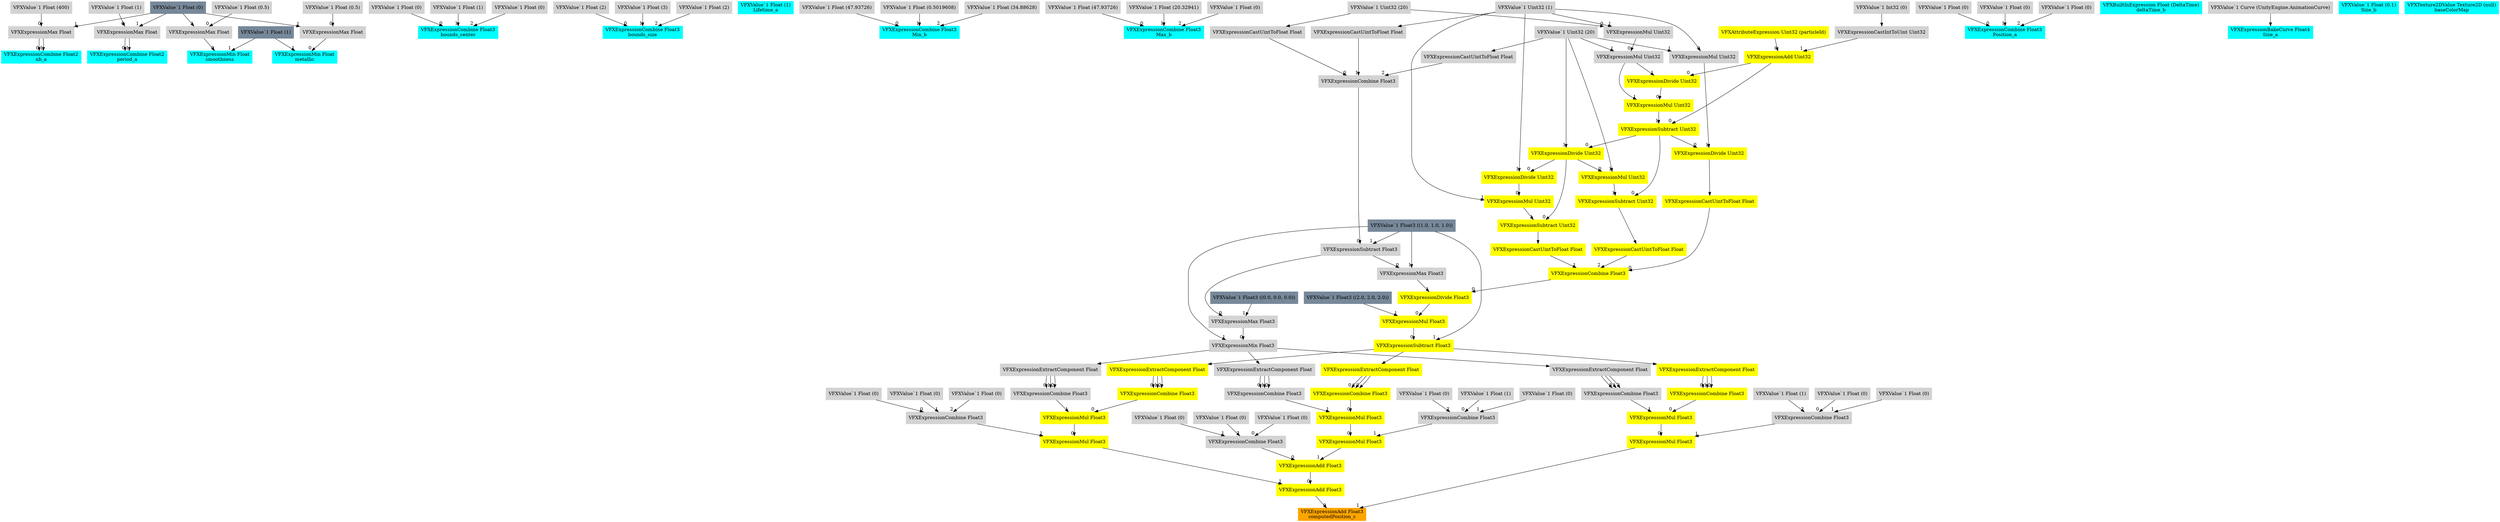 digraph G {
node0 [shape="box" color="cyan" style="filled" label="VFXExpressionCombine Float2
nb_a"]
node1 [shape="box" color="lightgray" style="filled" label="VFXExpressionMax Float"]
node2 [shape="box" color="lightgray" style="filled" label="VFXValue`1 Float (400)"]
node3 [shape="box" color="lightslategray" style="filled" label="VFXValue`1 Float (0)"]
node4 [shape="box" color="cyan" style="filled" label="VFXExpressionCombine Float2
period_a"]
node5 [shape="box" color="lightgray" style="filled" label="VFXExpressionMax Float"]
node6 [shape="box" color="lightgray" style="filled" label="VFXValue`1 Float (1)"]
node7 [shape="box" color="cyan" style="filled" label="VFXExpressionCombine Float3
bounds_center"]
node8 [shape="box" color="lightgray" style="filled" label="VFXValue`1 Float (0)"]
node9 [shape="box" color="lightgray" style="filled" label="VFXValue`1 Float (1)"]
node10 [shape="box" color="lightgray" style="filled" label="VFXValue`1 Float (0)"]
node11 [shape="box" color="cyan" style="filled" label="VFXExpressionCombine Float3
bounds_size"]
node12 [shape="box" color="lightgray" style="filled" label="VFXValue`1 Float (2)"]
node13 [shape="box" color="lightgray" style="filled" label="VFXValue`1 Float (3)"]
node14 [shape="box" color="lightgray" style="filled" label="VFXValue`1 Float (2)"]
node15 [shape="box" color="cyan" style="filled" label="VFXValue`1 Float (1)
Lifetime_a"]
node16 [shape="box" color="cyan" style="filled" label="VFXExpressionCombine Float3
Min_b"]
node17 [shape="box" color="lightgray" style="filled" label="VFXValue`1 Float (47.93726)"]
node18 [shape="box" color="lightgray" style="filled" label="VFXValue`1 Float (0.5019608)"]
node19 [shape="box" color="lightgray" style="filled" label="VFXValue`1 Float (34.88628)"]
node20 [shape="box" color="cyan" style="filled" label="VFXExpressionCombine Float3
Max_b"]
node21 [shape="box" color="lightgray" style="filled" label="VFXValue`1 Float (47.93726)"]
node22 [shape="box" color="lightgray" style="filled" label="VFXValue`1 Float (20.32941)"]
node23 [shape="box" color="lightgray" style="filled" label="VFXValue`1 Float (0)"]
node24 [shape="box" color="orange" style="filled" label="VFXExpressionAdd Float3
computedPosition_c"]
node25 [shape="box" color="yellow" style="filled" label="VFXExpressionAdd Float3"]
node26 [shape="box" color="yellow" style="filled" label="VFXExpressionAdd Float3"]
node27 [shape="box" color="lightgray" style="filled" label="VFXExpressionCombine Float3"]
node28 [shape="box" color="lightgray" style="filled" label="VFXValue`1 Float (0)"]
node29 [shape="box" color="lightgray" style="filled" label="VFXValue`1 Float (0)"]
node30 [shape="box" color="lightgray" style="filled" label="VFXValue`1 Float (0)"]
node31 [shape="box" color="yellow" style="filled" label="VFXExpressionMul Float3"]
node32 [shape="box" color="yellow" style="filled" label="VFXExpressionMul Float3"]
node33 [shape="box" color="yellow" style="filled" label="VFXExpressionCombine Float3"]
node34 [shape="box" color="yellow" style="filled" label="VFXExpressionExtractComponent Float"]
node35 [shape="box" color="yellow" style="filled" label="VFXExpressionSubtract Float3"]
node36 [shape="box" color="yellow" style="filled" label="VFXExpressionMul Float3"]
node37 [shape="box" color="yellow" style="filled" label="VFXExpressionDivide Float3"]
node38 [shape="box" color="yellow" style="filled" label="VFXExpressionCombine Float3"]
node39 [shape="box" color="yellow" style="filled" label="VFXExpressionCastUintToFloat Float"]
node40 [shape="box" color="yellow" style="filled" label="VFXExpressionDivide Uint32"]
node41 [shape="box" color="yellow" style="filled" label="VFXExpressionSubtract Uint32"]
node42 [shape="box" color="yellow" style="filled" label="VFXExpressionAdd Uint32"]
node43 [shape="box" color="yellow" style="filled" label="VFXAttributeExpression Uint32 (particleId)"]
node44 [shape="box" color="lightgray" style="filled" label="VFXExpressionCastIntToUint Uint32"]
node45 [shape="box" color="lightgray" style="filled" label="VFXValue`1 Int32 (0)"]
node46 [shape="box" color="yellow" style="filled" label="VFXExpressionMul Uint32"]
node47 [shape="box" color="yellow" style="filled" label="VFXExpressionDivide Uint32"]
node48 [shape="box" color="lightgray" style="filled" label="VFXExpressionMul Uint32"]
node49 [shape="box" color="lightgray" style="filled" label="VFXExpressionMul Uint32"]
node50 [shape="box" color="lightgray" style="filled" label="VFXValue`1 Uint32 (20)"]
node51 [shape="box" color="lightgray" style="filled" label="VFXValue`1 Uint32 (1)"]
node52 [shape="box" color="lightgray" style="filled" label="VFXValue`1 Uint32 (20)"]
node53 [shape="box" color="lightgray" style="filled" label="VFXExpressionMul Uint32"]
node54 [shape="box" color="yellow" style="filled" label="VFXExpressionCastUintToFloat Float"]
node55 [shape="box" color="yellow" style="filled" label="VFXExpressionSubtract Uint32"]
node56 [shape="box" color="yellow" style="filled" label="VFXExpressionDivide Uint32"]
node57 [shape="box" color="yellow" style="filled" label="VFXExpressionMul Uint32"]
node58 [shape="box" color="yellow" style="filled" label="VFXExpressionDivide Uint32"]
node59 [shape="box" color="yellow" style="filled" label="VFXExpressionCastUintToFloat Float"]
node60 [shape="box" color="yellow" style="filled" label="VFXExpressionSubtract Uint32"]
node61 [shape="box" color="yellow" style="filled" label="VFXExpressionMul Uint32"]
node62 [shape="box" color="lightgray" style="filled" label="VFXExpressionMax Float3"]
node63 [shape="box" color="lightgray" style="filled" label="VFXExpressionSubtract Float3"]
node64 [shape="box" color="lightgray" style="filled" label="VFXExpressionCombine Float3"]
node65 [shape="box" color="lightgray" style="filled" label="VFXExpressionCastUintToFloat Float"]
node66 [shape="box" color="lightgray" style="filled" label="VFXExpressionCastUintToFloat Float"]
node67 [shape="box" color="lightgray" style="filled" label="VFXExpressionCastUintToFloat Float"]
node68 [shape="box" color="lightslategray" style="filled" label="VFXValue`1 Float3 ((1.0, 1.0, 1.0))"]
node69 [shape="box" color="lightslategray" style="filled" label="VFXValue`1 Float3 ((2.0, 2.0, 2.0))"]
node70 [shape="box" color="lightgray" style="filled" label="VFXExpressionCombine Float3"]
node71 [shape="box" color="lightgray" style="filled" label="VFXExpressionExtractComponent Float"]
node72 [shape="box" color="lightgray" style="filled" label="VFXExpressionMin Float3"]
node73 [shape="box" color="lightgray" style="filled" label="VFXExpressionMax Float3"]
node74 [shape="box" color="lightslategray" style="filled" label="VFXValue`1 Float3 ((0.0, 0.0, 0.0))"]
node75 [shape="box" color="lightgray" style="filled" label="VFXExpressionCombine Float3"]
node76 [shape="box" color="lightgray" style="filled" label="VFXValue`1 Float (1)"]
node77 [shape="box" color="lightgray" style="filled" label="VFXValue`1 Float (0)"]
node78 [shape="box" color="lightgray" style="filled" label="VFXValue`1 Float (0)"]
node79 [shape="box" color="yellow" style="filled" label="VFXExpressionMul Float3"]
node80 [shape="box" color="yellow" style="filled" label="VFXExpressionMul Float3"]
node81 [shape="box" color="yellow" style="filled" label="VFXExpressionCombine Float3"]
node82 [shape="box" color="yellow" style="filled" label="VFXExpressionExtractComponent Float"]
node83 [shape="box" color="lightgray" style="filled" label="VFXExpressionCombine Float3"]
node84 [shape="box" color="lightgray" style="filled" label="VFXExpressionExtractComponent Float"]
node85 [shape="box" color="lightgray" style="filled" label="VFXExpressionCombine Float3"]
node86 [shape="box" color="lightgray" style="filled" label="VFXValue`1 Float (0)"]
node87 [shape="box" color="lightgray" style="filled" label="VFXValue`1 Float (0)"]
node88 [shape="box" color="lightgray" style="filled" label="VFXValue`1 Float (0)"]
node89 [shape="box" color="yellow" style="filled" label="VFXExpressionMul Float3"]
node90 [shape="box" color="yellow" style="filled" label="VFXExpressionMul Float3"]
node91 [shape="box" color="yellow" style="filled" label="VFXExpressionCombine Float3"]
node92 [shape="box" color="yellow" style="filled" label="VFXExpressionExtractComponent Float"]
node93 [shape="box" color="lightgray" style="filled" label="VFXExpressionCombine Float3"]
node94 [shape="box" color="lightgray" style="filled" label="VFXExpressionExtractComponent Float"]
node95 [shape="box" color="lightgray" style="filled" label="VFXExpressionCombine Float3"]
node96 [shape="box" color="lightgray" style="filled" label="VFXValue`1 Float (0)"]
node97 [shape="box" color="lightgray" style="filled" label="VFXValue`1 Float (0)"]
node98 [shape="box" color="lightgray" style="filled" label="VFXValue`1 Float (1)"]
node99 [shape="box" color="cyan" style="filled" label="VFXExpressionCombine Float3
Position_a"]
node100 [shape="box" color="lightgray" style="filled" label="VFXValue`1 Float (0)"]
node101 [shape="box" color="lightgray" style="filled" label="VFXValue`1 Float (0)"]
node102 [shape="box" color="lightgray" style="filled" label="VFXValue`1 Float (0)"]
node103 [shape="box" color="cyan" style="filled" label="VFXBuiltInExpression Float (DeltaTime)
deltaTime_b"]
node104 [shape="box" color="cyan" style="filled" label="VFXExpressionBakeCurve Float4
Size_a"]
node105 [shape="box" color="lightgray" style="filled" label="VFXValue`1 Curve (UnityEngine.AnimationCurve)"]
node106 [shape="box" color="cyan" style="filled" label="VFXValue`1 Float (0.1)
Size_b"]
node107 [shape="box" color="cyan" style="filled" label="VFXExpressionMin Float
smoothness"]
node108 [shape="box" color="lightgray" style="filled" label="VFXExpressionMax Float"]
node109 [shape="box" color="lightgray" style="filled" label="VFXValue`1 Float (0.5)"]
node110 [shape="box" color="lightslategray" style="filled" label="VFXValue`1 Float (1)"]
node111 [shape="box" color="cyan" style="filled" label="VFXExpressionMin Float
metallic"]
node112 [shape="box" color="lightgray" style="filled" label="VFXExpressionMax Float"]
node113 [shape="box" color="lightgray" style="filled" label="VFXValue`1 Float (0.5)"]
node114 [shape="box" color="cyan" style="filled" label="VFXTexture2DValue Texture2D (null)
baseColorMap"]
node1 -> node0 [headlabel="0"]
node1 -> node0 [headlabel="1"]
node2 -> node1 [headlabel="0"]
node3 -> node1 [headlabel="1"]
node5 -> node4 [headlabel="0"]
node5 -> node4 [headlabel="1"]
node6 -> node5 [headlabel="0"]
node3 -> node5 [headlabel="1"]
node8 -> node7 [headlabel="0"]
node9 -> node7 [headlabel="1"]
node10 -> node7 [headlabel="2"]
node12 -> node11 [headlabel="0"]
node13 -> node11 [headlabel="1"]
node14 -> node11 [headlabel="2"]
node17 -> node16 [headlabel="0"]
node18 -> node16 [headlabel="1"]
node19 -> node16 [headlabel="2"]
node21 -> node20 [headlabel="0"]
node22 -> node20 [headlabel="1"]
node23 -> node20 [headlabel="2"]
node25 -> node24 [headlabel="0"]
node89 -> node24 [headlabel="1"]
node26 -> node25 [headlabel="0"]
node79 -> node25 [headlabel="1"]
node27 -> node26 [headlabel="0"]
node31 -> node26 [headlabel="1"]
node28 -> node27 [headlabel="0"]
node29 -> node27 [headlabel="1"]
node30 -> node27 [headlabel="2"]
node32 -> node31 [headlabel="0"]
node75 -> node31 [headlabel="1"]
node33 -> node32 [headlabel="0"]
node70 -> node32 [headlabel="1"]
node34 -> node33 [headlabel="0"]
node34 -> node33 [headlabel="1"]
node34 -> node33 [headlabel="2"]
node35 -> node34 
node36 -> node35 [headlabel="0"]
node68 -> node35 [headlabel="1"]
node37 -> node36 [headlabel="0"]
node69 -> node36 [headlabel="1"]
node38 -> node37 [headlabel="0"]
node62 -> node37 [headlabel="1"]
node39 -> node38 [headlabel="0"]
node54 -> node38 [headlabel="1"]
node59 -> node38 [headlabel="2"]
node40 -> node39 
node41 -> node40 [headlabel="0"]
node53 -> node40 [headlabel="1"]
node42 -> node41 [headlabel="0"]
node46 -> node41 [headlabel="1"]
node43 -> node42 [headlabel="0"]
node44 -> node42 [headlabel="1"]
node45 -> node44 
node47 -> node46 [headlabel="0"]
node48 -> node46 [headlabel="1"]
node42 -> node47 [headlabel="0"]
node48 -> node47 [headlabel="1"]
node49 -> node48 [headlabel="0"]
node52 -> node48 [headlabel="1"]
node50 -> node49 [headlabel="0"]
node51 -> node49 [headlabel="1"]
node51 -> node53 [headlabel="0"]
node52 -> node53 [headlabel="1"]
node55 -> node54 
node56 -> node55 [headlabel="0"]
node57 -> node55 [headlabel="1"]
node41 -> node56 [headlabel="0"]
node52 -> node56 [headlabel="1"]
node58 -> node57 [headlabel="0"]
node51 -> node57 [headlabel="1"]
node56 -> node58 [headlabel="0"]
node51 -> node58 [headlabel="1"]
node60 -> node59 
node41 -> node60 [headlabel="0"]
node61 -> node60 [headlabel="1"]
node56 -> node61 [headlabel="0"]
node52 -> node61 [headlabel="1"]
node63 -> node62 [headlabel="0"]
node68 -> node62 [headlabel="1"]
node64 -> node63 [headlabel="0"]
node68 -> node63 [headlabel="1"]
node65 -> node64 [headlabel="0"]
node66 -> node64 [headlabel="1"]
node67 -> node64 [headlabel="2"]
node50 -> node65 
node51 -> node66 
node52 -> node67 
node71 -> node70 [headlabel="0"]
node71 -> node70 [headlabel="1"]
node71 -> node70 [headlabel="2"]
node72 -> node71 
node73 -> node72 [headlabel="0"]
node68 -> node72 [headlabel="1"]
node63 -> node73 [headlabel="0"]
node74 -> node73 [headlabel="1"]
node76 -> node75 [headlabel="0"]
node77 -> node75 [headlabel="1"]
node78 -> node75 [headlabel="2"]
node80 -> node79 [headlabel="0"]
node85 -> node79 [headlabel="1"]
node81 -> node80 [headlabel="0"]
node83 -> node80 [headlabel="1"]
node82 -> node81 [headlabel="0"]
node82 -> node81 [headlabel="1"]
node82 -> node81 [headlabel="2"]
node35 -> node82 
node84 -> node83 [headlabel="0"]
node84 -> node83 [headlabel="1"]
node84 -> node83 [headlabel="2"]
node72 -> node84 
node86 -> node85 [headlabel="0"]
node87 -> node85 [headlabel="1"]
node88 -> node85 [headlabel="2"]
node90 -> node89 [headlabel="0"]
node95 -> node89 [headlabel="1"]
node91 -> node90 [headlabel="0"]
node93 -> node90 [headlabel="1"]
node92 -> node91 [headlabel="0"]
node92 -> node91 [headlabel="1"]
node92 -> node91 [headlabel="2"]
node35 -> node92 
node94 -> node93 [headlabel="0"]
node94 -> node93 [headlabel="1"]
node94 -> node93 [headlabel="2"]
node72 -> node94 
node96 -> node95 [headlabel="0"]
node97 -> node95 [headlabel="1"]
node98 -> node95 [headlabel="2"]
node100 -> node99 [headlabel="0"]
node101 -> node99 [headlabel="1"]
node102 -> node99 [headlabel="2"]
node105 -> node104 
node108 -> node107 [headlabel="0"]
node110 -> node107 [headlabel="1"]
node109 -> node108 [headlabel="0"]
node3 -> node108 [headlabel="1"]
node112 -> node111 [headlabel="0"]
node110 -> node111 [headlabel="1"]
node113 -> node112 [headlabel="0"]
node3 -> node112 [headlabel="1"]
}
